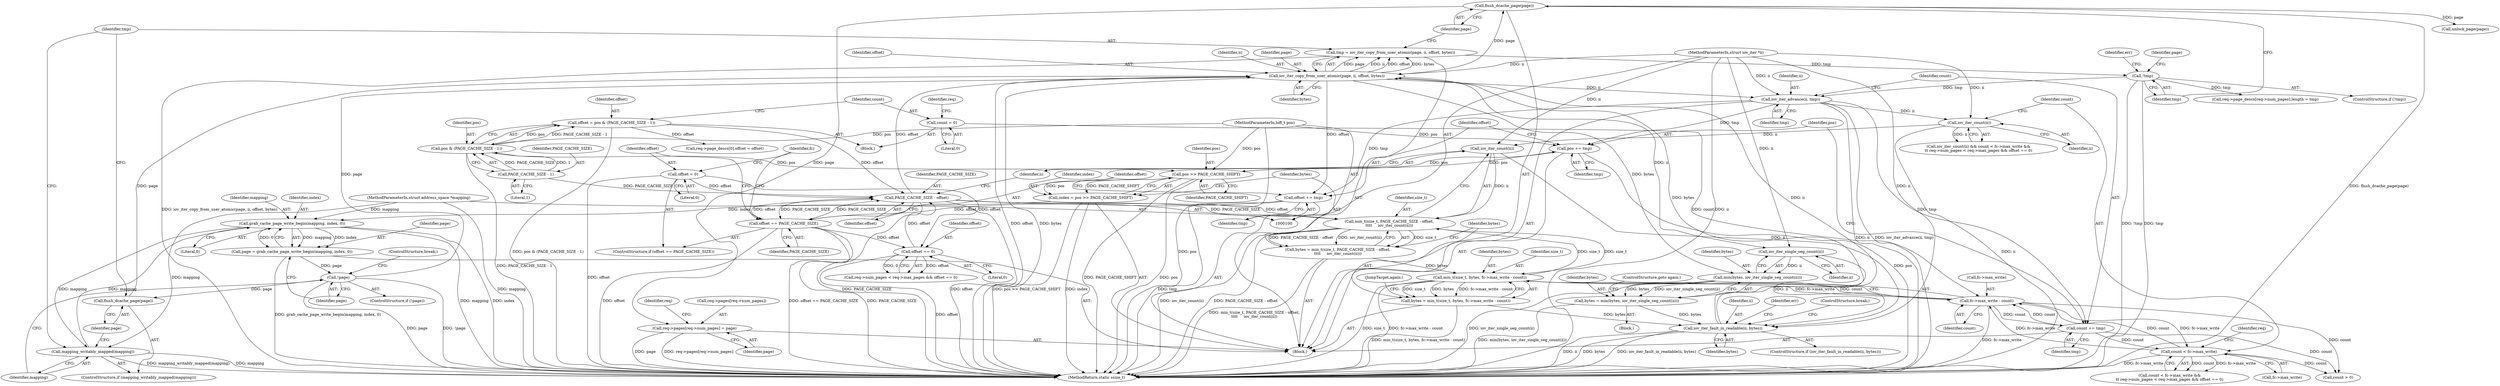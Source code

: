 digraph "0_linux_3ca8138f014a913f98e6ef40e939868e1e9ea876@array" {
"1000228" [label="(Call,req->pages[req->num_pages] = page)"];
"1000208" [label="(Call,flush_dcache_page(page))"];
"1000203" [label="(Call,iov_iter_copy_from_user_atomic(page, ii, offset, bytes))"];
"1000193" [label="(Call,!page)"];
"1000186" [label="(Call,page = grab_cache_page_write_begin(mapping, index, 0))"];
"1000188" [label="(Call,grab_cache_page_write_begin(mapping, index, 0))"];
"1000197" [label="(Call,mapping_writably_mapped(mapping))"];
"1000102" [label="(MethodParameterIn,struct address_space *mapping)"];
"1000147" [label="(Call,index = pos >> PAGE_CACHE_SHIFT)"];
"1000149" [label="(Call,pos >> PAGE_CACHE_SHIFT)"];
"1000258" [label="(Call,pos += tmp)"];
"1000252" [label="(Call,iov_iter_advance(ii, tmp))"];
"1000103" [label="(MethodParameterIn,struct iov_iter *ii)"];
"1000211" [label="(Call,!tmp)"];
"1000201" [label="(Call,tmp = iov_iter_copy_from_user_atomic(page, ii, offset, bytes))"];
"1000104" [label="(MethodParameterIn,loff_t pos)"];
"1000116" [label="(Call,pos & (PAGE_CACHE_SIZE - 1))"];
"1000118" [label="(Call,PAGE_CACHE_SIZE - 1)"];
"1000199" [label="(Call,flush_dcache_page(page))"];
"1000178" [label="(Call,iov_iter_fault_in_readable(ii, bytes))"];
"1000222" [label="(Call,iov_iter_single_seg_count(ii))"];
"1000160" [label="(Call,iov_iter_count(ii))"];
"1000278" [label="(Call,iov_iter_count(ii))"];
"1000218" [label="(Call,bytes = min(bytes, iov_iter_single_seg_count(ii)))"];
"1000220" [label="(Call,min(bytes, iov_iter_single_seg_count(ii)))"];
"1000162" [label="(Call,bytes = min_t(size_t, bytes, fc->max_write - count))"];
"1000164" [label="(Call,min_t(size_t, bytes, fc->max_write - count))"];
"1000155" [label="(Call,min_t(size_t, PAGE_CACHE_SIZE - offset,\n\t\t\t\t     iov_iter_count(ii)))"];
"1000157" [label="(Call,PAGE_CACHE_SIZE - offset)"];
"1000265" [label="(Call,offset == PAGE_CACHE_SIZE)"];
"1000261" [label="(Call,offset += tmp)"];
"1000268" [label="(Call,offset = 0)"];
"1000294" [label="(Call,offset == 0)"];
"1000114" [label="(Call,offset = pos & (PAGE_CACHE_SIZE - 1))"];
"1000153" [label="(Call,bytes = min_t(size_t, PAGE_CACHE_SIZE - offset,\n\t\t\t\t     iov_iter_count(ii)))"];
"1000167" [label="(Call,fc->max_write - count)"];
"1000281" [label="(Call,count < fc->max_write)"];
"1000255" [label="(Call,count += tmp)"];
"1000122" [label="(Call,count = 0)"];
"1000219" [label="(Identifier,bytes)"];
"1000253" [label="(Identifier,ii)"];
"1000264" [label="(ControlStructure,if (offset == PAGE_CACHE_SIZE))"];
"1000211" [label="(Call,!tmp)"];
"1000129" [label="(Identifier,req)"];
"1000119" [label="(Identifier,PAGE_CACHE_SIZE)"];
"1000202" [label="(Identifier,tmp)"];
"1000160" [label="(Call,iov_iter_count(ii))"];
"1000208" [label="(Call,flush_dcache_page(page))"];
"1000105" [label="(Block,)"];
"1000224" [label="(ControlStructure,goto again;)"];
"1000201" [label="(Call,tmp = iov_iter_copy_from_user_atomic(page, ii, offset, bytes))"];
"1000167" [label="(Call,fc->max_write - count)"];
"1000263" [label="(Identifier,tmp)"];
"1000210" [label="(ControlStructure,if (!tmp))"];
"1000155" [label="(Call,min_t(size_t, PAGE_CACHE_SIZE - offset,\n\t\t\t\t     iov_iter_count(ii)))"];
"1000296" [label="(Literal,0)"];
"1000289" [label="(Identifier,req)"];
"1000270" [label="(Literal,0)"];
"1000124" [label="(Literal,0)"];
"1000209" [label="(Identifier,page)"];
"1000177" [label="(ControlStructure,if (iov_iter_fault_in_readable(ii, bytes)))"];
"1000257" [label="(Identifier,tmp)"];
"1000179" [label="(Identifier,ii)"];
"1000195" [label="(ControlStructure,break;)"];
"1000148" [label="(Identifier,index)"];
"1000154" [label="(Identifier,bytes)"];
"1000151" [label="(Identifier,PAGE_CACHE_SHIFT)"];
"1000193" [label="(Call,!page)"];
"1000269" [label="(Identifier,offset)"];
"1000118" [label="(Call,PAGE_CACHE_SIZE - 1)"];
"1000149" [label="(Call,pos >> PAGE_CACHE_SHIFT)"];
"1000294" [label="(Call,offset == 0)"];
"1000212" [label="(Identifier,tmp)"];
"1000172" [label="(JumpTarget,again:)"];
"1000120" [label="(Literal,1)"];
"1000283" [label="(Call,fc->max_write)"];
"1000115" [label="(Identifier,offset)"];
"1000206" [label="(Identifier,offset)"];
"1000226" [label="(Identifier,err)"];
"1000186" [label="(Call,page = grab_cache_page_write_begin(mapping, index, 0))"];
"1000280" [label="(Call,count < fc->max_write &&\n\t\t req->num_pages < req->max_pages && offset == 0)"];
"1000166" [label="(Identifier,bytes)"];
"1000123" [label="(Identifier,count)"];
"1000299" [label="(Call,count > 0)"];
"1000116" [label="(Call,pos & (PAGE_CACHE_SIZE - 1))"];
"1000133" [label="(Call,req->page_descs[0].offset = offset)"];
"1000259" [label="(Identifier,pos)"];
"1000205" [label="(Identifier,ii)"];
"1000197" [label="(Call,mapping_writably_mapped(mapping))"];
"1000194" [label="(Identifier,page)"];
"1000214" [label="(Call,unlock_page(page))"];
"1000255" [label="(Call,count += tmp)"];
"1000183" [label="(Identifier,err)"];
"1000267" [label="(Identifier,PAGE_CACHE_SIZE)"];
"1000274" [label="(Identifier,fc)"];
"1000158" [label="(Identifier,PAGE_CACHE_SIZE)"];
"1000254" [label="(Identifier,tmp)"];
"1000165" [label="(Identifier,size_t)"];
"1000282" [label="(Identifier,count)"];
"1000295" [label="(Identifier,offset)"];
"1000286" [label="(Call,req->num_pages < req->max_pages && offset == 0)"];
"1000159" [label="(Identifier,offset)"];
"1000162" [label="(Call,bytes = min_t(size_t, bytes, fc->max_write - count))"];
"1000266" [label="(Identifier,offset)"];
"1000156" [label="(Identifier,size_t)"];
"1000281" [label="(Call,count < fc->max_write)"];
"1000171" [label="(Identifier,count)"];
"1000122" [label="(Call,count = 0)"];
"1000189" [label="(Identifier,mapping)"];
"1000237" [label="(Call,req->page_descs[req->num_pages].length = tmp)"];
"1000260" [label="(Identifier,tmp)"];
"1000147" [label="(Call,index = pos >> PAGE_CACHE_SHIFT)"];
"1000117" [label="(Identifier,pos)"];
"1000150" [label="(Identifier,pos)"];
"1000252" [label="(Call,iov_iter_advance(ii, tmp))"];
"1000215" [label="(Identifier,page)"];
"1000168" [label="(Call,fc->max_write)"];
"1000222" [label="(Call,iov_iter_single_seg_count(ii))"];
"1000187" [label="(Identifier,page)"];
"1000191" [label="(Literal,0)"];
"1000190" [label="(Identifier,index)"];
"1000204" [label="(Identifier,page)"];
"1000164" [label="(Call,min_t(size_t, bytes, fc->max_write - count))"];
"1000153" [label="(Call,bytes = min_t(size_t, PAGE_CACHE_SIZE - offset,\n\t\t\t\t     iov_iter_count(ii)))"];
"1000221" [label="(Identifier,bytes)"];
"1000199" [label="(Call,flush_dcache_page(page))"];
"1000218" [label="(Call,bytes = min(bytes, iov_iter_single_seg_count(ii)))"];
"1000213" [label="(Block,)"];
"1000200" [label="(Identifier,page)"];
"1000161" [label="(Identifier,ii)"];
"1000207" [label="(Identifier,bytes)"];
"1000163" [label="(Identifier,bytes)"];
"1000114" [label="(Call,offset = pos & (PAGE_CACHE_SIZE - 1))"];
"1000265" [label="(Call,offset == PAGE_CACHE_SIZE)"];
"1000268" [label="(Call,offset = 0)"];
"1000203" [label="(Call,iov_iter_copy_from_user_atomic(page, ii, offset, bytes))"];
"1000258" [label="(Call,pos += tmp)"];
"1000262" [label="(Identifier,offset)"];
"1000103" [label="(MethodParameterIn,struct iov_iter *ii)"];
"1000157" [label="(Call,PAGE_CACHE_SIZE - offset)"];
"1000143" [label="(Block,)"];
"1000256" [label="(Identifier,count)"];
"1000180" [label="(Identifier,bytes)"];
"1000104" [label="(MethodParameterIn,loff_t pos)"];
"1000102" [label="(MethodParameterIn,struct address_space *mapping)"];
"1000241" [label="(Identifier,req)"];
"1000220" [label="(Call,min(bytes, iov_iter_single_seg_count(ii)))"];
"1000236" [label="(Identifier,page)"];
"1000181" [label="(ControlStructure,break;)"];
"1000198" [label="(Identifier,mapping)"];
"1000304" [label="(MethodReturn,static ssize_t)"];
"1000228" [label="(Call,req->pages[req->num_pages] = page)"];
"1000192" [label="(ControlStructure,if (!page))"];
"1000188" [label="(Call,grab_cache_page_write_begin(mapping, index, 0))"];
"1000196" [label="(ControlStructure,if (mapping_writably_mapped(mapping)))"];
"1000223" [label="(Identifier,ii)"];
"1000178" [label="(Call,iov_iter_fault_in_readable(ii, bytes))"];
"1000278" [label="(Call,iov_iter_count(ii))"];
"1000261" [label="(Call,offset += tmp)"];
"1000279" [label="(Identifier,ii)"];
"1000277" [label="(Call,iov_iter_count(ii) && count < fc->max_write &&\n\t\t req->num_pages < req->max_pages && offset == 0)"];
"1000229" [label="(Call,req->pages[req->num_pages])"];
"1000228" -> "1000143"  [label="AST: "];
"1000228" -> "1000236"  [label="CFG: "];
"1000229" -> "1000228"  [label="AST: "];
"1000236" -> "1000228"  [label="AST: "];
"1000241" -> "1000228"  [label="CFG: "];
"1000228" -> "1000304"  [label="DDG: page"];
"1000228" -> "1000304"  [label="DDG: req->pages[req->num_pages]"];
"1000208" -> "1000228"  [label="DDG: page"];
"1000208" -> "1000143"  [label="AST: "];
"1000208" -> "1000209"  [label="CFG: "];
"1000209" -> "1000208"  [label="AST: "];
"1000212" -> "1000208"  [label="CFG: "];
"1000208" -> "1000304"  [label="DDG: flush_dcache_page(page)"];
"1000203" -> "1000208"  [label="DDG: page"];
"1000208" -> "1000214"  [label="DDG: page"];
"1000203" -> "1000201"  [label="AST: "];
"1000203" -> "1000207"  [label="CFG: "];
"1000204" -> "1000203"  [label="AST: "];
"1000205" -> "1000203"  [label="AST: "];
"1000206" -> "1000203"  [label="AST: "];
"1000207" -> "1000203"  [label="AST: "];
"1000201" -> "1000203"  [label="CFG: "];
"1000203" -> "1000304"  [label="DDG: offset"];
"1000203" -> "1000304"  [label="DDG: bytes"];
"1000203" -> "1000201"  [label="DDG: page"];
"1000203" -> "1000201"  [label="DDG: ii"];
"1000203" -> "1000201"  [label="DDG: offset"];
"1000203" -> "1000201"  [label="DDG: bytes"];
"1000193" -> "1000203"  [label="DDG: page"];
"1000199" -> "1000203"  [label="DDG: page"];
"1000178" -> "1000203"  [label="DDG: ii"];
"1000178" -> "1000203"  [label="DDG: bytes"];
"1000103" -> "1000203"  [label="DDG: ii"];
"1000157" -> "1000203"  [label="DDG: offset"];
"1000203" -> "1000220"  [label="DDG: bytes"];
"1000203" -> "1000222"  [label="DDG: ii"];
"1000203" -> "1000252"  [label="DDG: ii"];
"1000203" -> "1000261"  [label="DDG: offset"];
"1000193" -> "1000192"  [label="AST: "];
"1000193" -> "1000194"  [label="CFG: "];
"1000194" -> "1000193"  [label="AST: "];
"1000195" -> "1000193"  [label="CFG: "];
"1000198" -> "1000193"  [label="CFG: "];
"1000193" -> "1000304"  [label="DDG: page"];
"1000193" -> "1000304"  [label="DDG: !page"];
"1000186" -> "1000193"  [label="DDG: page"];
"1000193" -> "1000199"  [label="DDG: page"];
"1000186" -> "1000143"  [label="AST: "];
"1000186" -> "1000188"  [label="CFG: "];
"1000187" -> "1000186"  [label="AST: "];
"1000188" -> "1000186"  [label="AST: "];
"1000194" -> "1000186"  [label="CFG: "];
"1000186" -> "1000304"  [label="DDG: grab_cache_page_write_begin(mapping, index, 0)"];
"1000188" -> "1000186"  [label="DDG: mapping"];
"1000188" -> "1000186"  [label="DDG: index"];
"1000188" -> "1000186"  [label="DDG: 0"];
"1000188" -> "1000191"  [label="CFG: "];
"1000189" -> "1000188"  [label="AST: "];
"1000190" -> "1000188"  [label="AST: "];
"1000191" -> "1000188"  [label="AST: "];
"1000188" -> "1000304"  [label="DDG: index"];
"1000188" -> "1000304"  [label="DDG: mapping"];
"1000197" -> "1000188"  [label="DDG: mapping"];
"1000102" -> "1000188"  [label="DDG: mapping"];
"1000147" -> "1000188"  [label="DDG: index"];
"1000188" -> "1000197"  [label="DDG: mapping"];
"1000197" -> "1000196"  [label="AST: "];
"1000197" -> "1000198"  [label="CFG: "];
"1000198" -> "1000197"  [label="AST: "];
"1000200" -> "1000197"  [label="CFG: "];
"1000202" -> "1000197"  [label="CFG: "];
"1000197" -> "1000304"  [label="DDG: mapping_writably_mapped(mapping)"];
"1000197" -> "1000304"  [label="DDG: mapping"];
"1000102" -> "1000197"  [label="DDG: mapping"];
"1000102" -> "1000100"  [label="AST: "];
"1000102" -> "1000304"  [label="DDG: mapping"];
"1000147" -> "1000143"  [label="AST: "];
"1000147" -> "1000149"  [label="CFG: "];
"1000148" -> "1000147"  [label="AST: "];
"1000149" -> "1000147"  [label="AST: "];
"1000154" -> "1000147"  [label="CFG: "];
"1000147" -> "1000304"  [label="DDG: pos >> PAGE_CACHE_SHIFT"];
"1000147" -> "1000304"  [label="DDG: index"];
"1000149" -> "1000147"  [label="DDG: pos"];
"1000149" -> "1000147"  [label="DDG: PAGE_CACHE_SHIFT"];
"1000149" -> "1000151"  [label="CFG: "];
"1000150" -> "1000149"  [label="AST: "];
"1000151" -> "1000149"  [label="AST: "];
"1000149" -> "1000304"  [label="DDG: pos"];
"1000149" -> "1000304"  [label="DDG: PAGE_CACHE_SHIFT"];
"1000258" -> "1000149"  [label="DDG: pos"];
"1000116" -> "1000149"  [label="DDG: pos"];
"1000104" -> "1000149"  [label="DDG: pos"];
"1000149" -> "1000258"  [label="DDG: pos"];
"1000258" -> "1000143"  [label="AST: "];
"1000258" -> "1000260"  [label="CFG: "];
"1000259" -> "1000258"  [label="AST: "];
"1000260" -> "1000258"  [label="AST: "];
"1000262" -> "1000258"  [label="CFG: "];
"1000258" -> "1000304"  [label="DDG: pos"];
"1000252" -> "1000258"  [label="DDG: tmp"];
"1000104" -> "1000258"  [label="DDG: pos"];
"1000252" -> "1000143"  [label="AST: "];
"1000252" -> "1000254"  [label="CFG: "];
"1000253" -> "1000252"  [label="AST: "];
"1000254" -> "1000252"  [label="AST: "];
"1000256" -> "1000252"  [label="CFG: "];
"1000252" -> "1000304"  [label="DDG: ii"];
"1000252" -> "1000304"  [label="DDG: iov_iter_advance(ii, tmp)"];
"1000103" -> "1000252"  [label="DDG: ii"];
"1000211" -> "1000252"  [label="DDG: tmp"];
"1000252" -> "1000255"  [label="DDG: tmp"];
"1000252" -> "1000261"  [label="DDG: tmp"];
"1000252" -> "1000278"  [label="DDG: ii"];
"1000103" -> "1000100"  [label="AST: "];
"1000103" -> "1000304"  [label="DDG: ii"];
"1000103" -> "1000160"  [label="DDG: ii"];
"1000103" -> "1000178"  [label="DDG: ii"];
"1000103" -> "1000222"  [label="DDG: ii"];
"1000103" -> "1000278"  [label="DDG: ii"];
"1000211" -> "1000210"  [label="AST: "];
"1000211" -> "1000212"  [label="CFG: "];
"1000212" -> "1000211"  [label="AST: "];
"1000215" -> "1000211"  [label="CFG: "];
"1000226" -> "1000211"  [label="CFG: "];
"1000211" -> "1000304"  [label="DDG: tmp"];
"1000211" -> "1000304"  [label="DDG: !tmp"];
"1000201" -> "1000211"  [label="DDG: tmp"];
"1000211" -> "1000237"  [label="DDG: tmp"];
"1000201" -> "1000143"  [label="AST: "];
"1000202" -> "1000201"  [label="AST: "];
"1000209" -> "1000201"  [label="CFG: "];
"1000201" -> "1000304"  [label="DDG: iov_iter_copy_from_user_atomic(page, ii, offset, bytes)"];
"1000104" -> "1000100"  [label="AST: "];
"1000104" -> "1000304"  [label="DDG: pos"];
"1000104" -> "1000116"  [label="DDG: pos"];
"1000116" -> "1000114"  [label="AST: "];
"1000116" -> "1000118"  [label="CFG: "];
"1000117" -> "1000116"  [label="AST: "];
"1000118" -> "1000116"  [label="AST: "];
"1000114" -> "1000116"  [label="CFG: "];
"1000116" -> "1000304"  [label="DDG: PAGE_CACHE_SIZE - 1"];
"1000116" -> "1000114"  [label="DDG: pos"];
"1000116" -> "1000114"  [label="DDG: PAGE_CACHE_SIZE - 1"];
"1000118" -> "1000116"  [label="DDG: PAGE_CACHE_SIZE"];
"1000118" -> "1000116"  [label="DDG: 1"];
"1000118" -> "1000120"  [label="CFG: "];
"1000119" -> "1000118"  [label="AST: "];
"1000120" -> "1000118"  [label="AST: "];
"1000118" -> "1000157"  [label="DDG: PAGE_CACHE_SIZE"];
"1000199" -> "1000196"  [label="AST: "];
"1000199" -> "1000200"  [label="CFG: "];
"1000200" -> "1000199"  [label="AST: "];
"1000202" -> "1000199"  [label="CFG: "];
"1000178" -> "1000177"  [label="AST: "];
"1000178" -> "1000180"  [label="CFG: "];
"1000179" -> "1000178"  [label="AST: "];
"1000180" -> "1000178"  [label="AST: "];
"1000181" -> "1000178"  [label="CFG: "];
"1000183" -> "1000178"  [label="CFG: "];
"1000178" -> "1000304"  [label="DDG: iov_iter_fault_in_readable(ii, bytes)"];
"1000178" -> "1000304"  [label="DDG: ii"];
"1000178" -> "1000304"  [label="DDG: bytes"];
"1000222" -> "1000178"  [label="DDG: ii"];
"1000160" -> "1000178"  [label="DDG: ii"];
"1000218" -> "1000178"  [label="DDG: bytes"];
"1000162" -> "1000178"  [label="DDG: bytes"];
"1000222" -> "1000220"  [label="AST: "];
"1000222" -> "1000223"  [label="CFG: "];
"1000223" -> "1000222"  [label="AST: "];
"1000220" -> "1000222"  [label="CFG: "];
"1000222" -> "1000220"  [label="DDG: ii"];
"1000160" -> "1000155"  [label="AST: "];
"1000160" -> "1000161"  [label="CFG: "];
"1000161" -> "1000160"  [label="AST: "];
"1000155" -> "1000160"  [label="CFG: "];
"1000160" -> "1000155"  [label="DDG: ii"];
"1000278" -> "1000160"  [label="DDG: ii"];
"1000278" -> "1000277"  [label="AST: "];
"1000278" -> "1000279"  [label="CFG: "];
"1000279" -> "1000278"  [label="AST: "];
"1000282" -> "1000278"  [label="CFG: "];
"1000277" -> "1000278"  [label="CFG: "];
"1000278" -> "1000304"  [label="DDG: ii"];
"1000278" -> "1000277"  [label="DDG: ii"];
"1000218" -> "1000213"  [label="AST: "];
"1000218" -> "1000220"  [label="CFG: "];
"1000219" -> "1000218"  [label="AST: "];
"1000220" -> "1000218"  [label="AST: "];
"1000224" -> "1000218"  [label="CFG: "];
"1000218" -> "1000304"  [label="DDG: min(bytes, iov_iter_single_seg_count(ii))"];
"1000220" -> "1000218"  [label="DDG: bytes"];
"1000220" -> "1000218"  [label="DDG: iov_iter_single_seg_count(ii)"];
"1000221" -> "1000220"  [label="AST: "];
"1000220" -> "1000304"  [label="DDG: iov_iter_single_seg_count(ii)"];
"1000162" -> "1000143"  [label="AST: "];
"1000162" -> "1000164"  [label="CFG: "];
"1000163" -> "1000162"  [label="AST: "];
"1000164" -> "1000162"  [label="AST: "];
"1000172" -> "1000162"  [label="CFG: "];
"1000162" -> "1000304"  [label="DDG: min_t(size_t, bytes, fc->max_write - count)"];
"1000164" -> "1000162"  [label="DDG: size_t"];
"1000164" -> "1000162"  [label="DDG: bytes"];
"1000164" -> "1000162"  [label="DDG: fc->max_write - count"];
"1000164" -> "1000167"  [label="CFG: "];
"1000165" -> "1000164"  [label="AST: "];
"1000166" -> "1000164"  [label="AST: "];
"1000167" -> "1000164"  [label="AST: "];
"1000164" -> "1000304"  [label="DDG: fc->max_write - count"];
"1000164" -> "1000304"  [label="DDG: size_t"];
"1000164" -> "1000155"  [label="DDG: size_t"];
"1000155" -> "1000164"  [label="DDG: size_t"];
"1000153" -> "1000164"  [label="DDG: bytes"];
"1000167" -> "1000164"  [label="DDG: fc->max_write"];
"1000167" -> "1000164"  [label="DDG: count"];
"1000155" -> "1000153"  [label="AST: "];
"1000156" -> "1000155"  [label="AST: "];
"1000157" -> "1000155"  [label="AST: "];
"1000153" -> "1000155"  [label="CFG: "];
"1000155" -> "1000304"  [label="DDG: PAGE_CACHE_SIZE - offset"];
"1000155" -> "1000304"  [label="DDG: iov_iter_count(ii)"];
"1000155" -> "1000153"  [label="DDG: size_t"];
"1000155" -> "1000153"  [label="DDG: PAGE_CACHE_SIZE - offset"];
"1000155" -> "1000153"  [label="DDG: iov_iter_count(ii)"];
"1000157" -> "1000155"  [label="DDG: PAGE_CACHE_SIZE"];
"1000157" -> "1000155"  [label="DDG: offset"];
"1000157" -> "1000159"  [label="CFG: "];
"1000158" -> "1000157"  [label="AST: "];
"1000159" -> "1000157"  [label="AST: "];
"1000161" -> "1000157"  [label="CFG: "];
"1000157" -> "1000304"  [label="DDG: offset"];
"1000157" -> "1000304"  [label="DDG: PAGE_CACHE_SIZE"];
"1000265" -> "1000157"  [label="DDG: PAGE_CACHE_SIZE"];
"1000265" -> "1000157"  [label="DDG: offset"];
"1000268" -> "1000157"  [label="DDG: offset"];
"1000294" -> "1000157"  [label="DDG: offset"];
"1000114" -> "1000157"  [label="DDG: offset"];
"1000157" -> "1000265"  [label="DDG: PAGE_CACHE_SIZE"];
"1000265" -> "1000264"  [label="AST: "];
"1000265" -> "1000267"  [label="CFG: "];
"1000266" -> "1000265"  [label="AST: "];
"1000267" -> "1000265"  [label="AST: "];
"1000269" -> "1000265"  [label="CFG: "];
"1000274" -> "1000265"  [label="CFG: "];
"1000265" -> "1000304"  [label="DDG: offset == PAGE_CACHE_SIZE"];
"1000265" -> "1000304"  [label="DDG: PAGE_CACHE_SIZE"];
"1000265" -> "1000304"  [label="DDG: offset"];
"1000261" -> "1000265"  [label="DDG: offset"];
"1000265" -> "1000294"  [label="DDG: offset"];
"1000261" -> "1000143"  [label="AST: "];
"1000261" -> "1000263"  [label="CFG: "];
"1000262" -> "1000261"  [label="AST: "];
"1000263" -> "1000261"  [label="AST: "];
"1000266" -> "1000261"  [label="CFG: "];
"1000261" -> "1000304"  [label="DDG: tmp"];
"1000268" -> "1000264"  [label="AST: "];
"1000268" -> "1000270"  [label="CFG: "];
"1000269" -> "1000268"  [label="AST: "];
"1000270" -> "1000268"  [label="AST: "];
"1000274" -> "1000268"  [label="CFG: "];
"1000268" -> "1000304"  [label="DDG: offset"];
"1000268" -> "1000294"  [label="DDG: offset"];
"1000294" -> "1000286"  [label="AST: "];
"1000294" -> "1000296"  [label="CFG: "];
"1000295" -> "1000294"  [label="AST: "];
"1000296" -> "1000294"  [label="AST: "];
"1000286" -> "1000294"  [label="CFG: "];
"1000294" -> "1000304"  [label="DDG: offset"];
"1000294" -> "1000286"  [label="DDG: offset"];
"1000294" -> "1000286"  [label="DDG: 0"];
"1000114" -> "1000105"  [label="AST: "];
"1000115" -> "1000114"  [label="AST: "];
"1000123" -> "1000114"  [label="CFG: "];
"1000114" -> "1000304"  [label="DDG: pos & (PAGE_CACHE_SIZE - 1)"];
"1000114" -> "1000133"  [label="DDG: offset"];
"1000153" -> "1000143"  [label="AST: "];
"1000154" -> "1000153"  [label="AST: "];
"1000163" -> "1000153"  [label="CFG: "];
"1000153" -> "1000304"  [label="DDG: min_t(size_t, PAGE_CACHE_SIZE - offset,\n\t\t\t\t     iov_iter_count(ii))"];
"1000167" -> "1000171"  [label="CFG: "];
"1000168" -> "1000167"  [label="AST: "];
"1000171" -> "1000167"  [label="AST: "];
"1000167" -> "1000304"  [label="DDG: fc->max_write"];
"1000281" -> "1000167"  [label="DDG: fc->max_write"];
"1000281" -> "1000167"  [label="DDG: count"];
"1000122" -> "1000167"  [label="DDG: count"];
"1000255" -> "1000167"  [label="DDG: count"];
"1000167" -> "1000255"  [label="DDG: count"];
"1000167" -> "1000281"  [label="DDG: fc->max_write"];
"1000167" -> "1000299"  [label="DDG: count"];
"1000281" -> "1000280"  [label="AST: "];
"1000281" -> "1000283"  [label="CFG: "];
"1000282" -> "1000281"  [label="AST: "];
"1000283" -> "1000281"  [label="AST: "];
"1000289" -> "1000281"  [label="CFG: "];
"1000280" -> "1000281"  [label="CFG: "];
"1000281" -> "1000304"  [label="DDG: fc->max_write"];
"1000281" -> "1000280"  [label="DDG: count"];
"1000281" -> "1000280"  [label="DDG: fc->max_write"];
"1000255" -> "1000281"  [label="DDG: count"];
"1000281" -> "1000299"  [label="DDG: count"];
"1000255" -> "1000143"  [label="AST: "];
"1000255" -> "1000257"  [label="CFG: "];
"1000256" -> "1000255"  [label="AST: "];
"1000257" -> "1000255"  [label="AST: "];
"1000259" -> "1000255"  [label="CFG: "];
"1000255" -> "1000299"  [label="DDG: count"];
"1000122" -> "1000105"  [label="AST: "];
"1000122" -> "1000124"  [label="CFG: "];
"1000123" -> "1000122"  [label="AST: "];
"1000124" -> "1000122"  [label="AST: "];
"1000129" -> "1000122"  [label="CFG: "];
}
